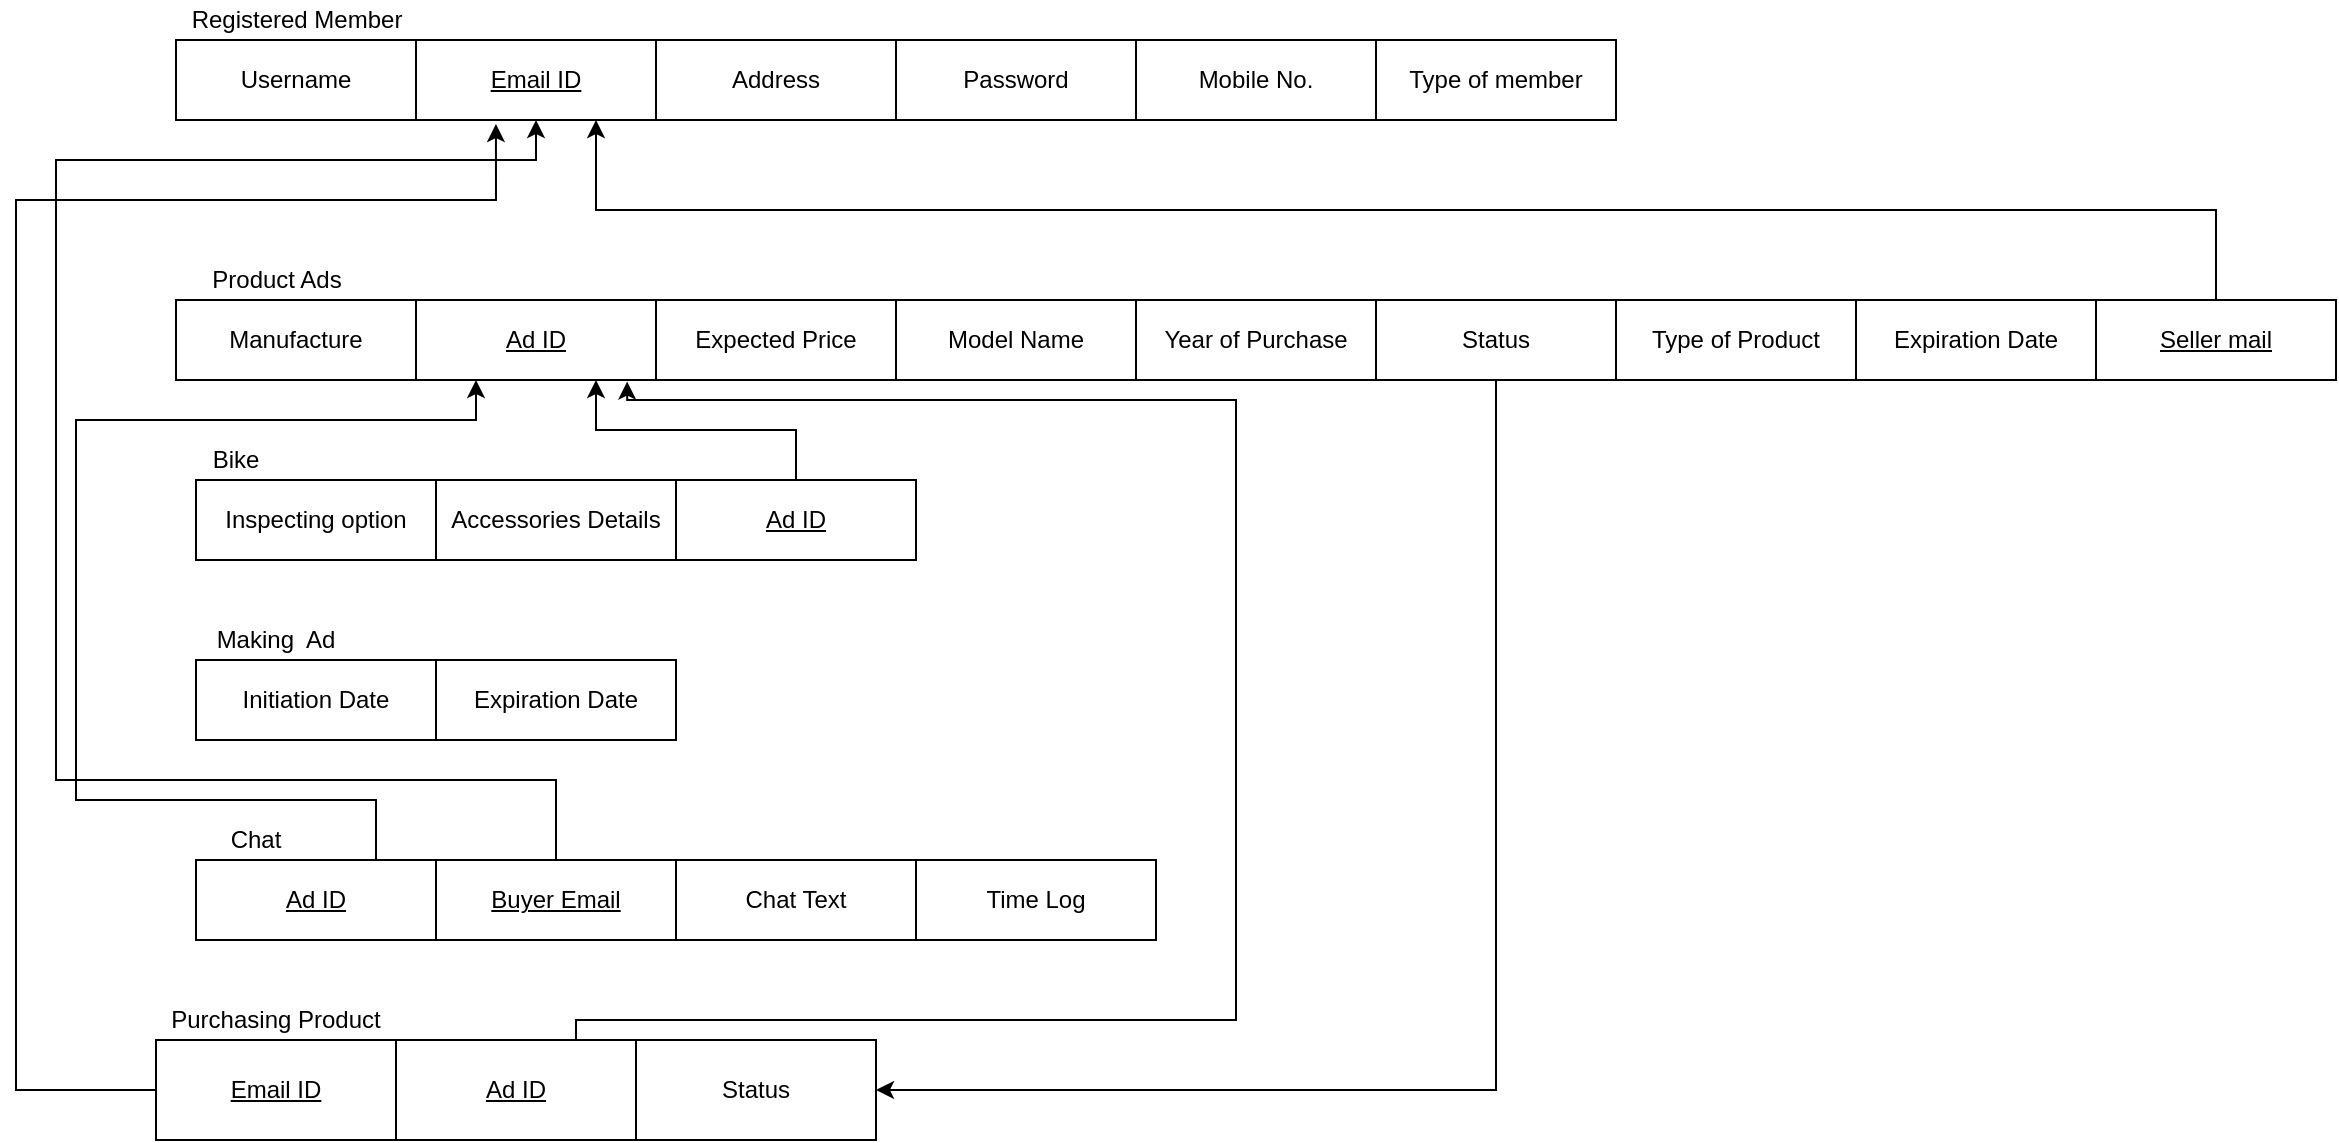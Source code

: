 <mxfile version="13.7.9" type="github">
  <diagram id="R2lEEEUBdFMjLlhIrx00" name="Page-1">
    <mxGraphModel dx="1038" dy="585" grid="1" gridSize="10" guides="1" tooltips="1" connect="1" arrows="1" fold="1" page="1" pageScale="1" pageWidth="850" pageHeight="1100" math="0" shadow="0" extFonts="Permanent Marker^https://fonts.googleapis.com/css?family=Permanent+Marker">
      <root>
        <mxCell id="0" />
        <mxCell id="1" parent="0" />
        <mxCell id="VTgU6rWMDkE47YNrMJMj-1" value="Username" style="rounded=0;whiteSpace=wrap;html=1;" parent="1" vertex="1">
          <mxGeometry x="110" y="160" width="120" height="40" as="geometry" />
        </mxCell>
        <mxCell id="VTgU6rWMDkE47YNrMJMj-2" value="&lt;u&gt;Email ID&lt;/u&gt;" style="rounded=0;whiteSpace=wrap;html=1;" parent="1" vertex="1">
          <mxGeometry x="230" y="160" width="120" height="40" as="geometry" />
        </mxCell>
        <mxCell id="VTgU6rWMDkE47YNrMJMj-3" value="Address" style="rounded=0;whiteSpace=wrap;html=1;" parent="1" vertex="1">
          <mxGeometry x="350" y="160" width="120" height="40" as="geometry" />
        </mxCell>
        <mxCell id="VTgU6rWMDkE47YNrMJMj-4" value="Password" style="rounded=0;whiteSpace=wrap;html=1;" parent="1" vertex="1">
          <mxGeometry x="470" y="160" width="120" height="40" as="geometry" />
        </mxCell>
        <mxCell id="VTgU6rWMDkE47YNrMJMj-5" value="Mobile No." style="rounded=0;whiteSpace=wrap;html=1;" parent="1" vertex="1">
          <mxGeometry x="590" y="160" width="120" height="40" as="geometry" />
        </mxCell>
        <mxCell id="VTgU6rWMDkE47YNrMJMj-6" value="Type of member" style="rounded=0;whiteSpace=wrap;html=1;" parent="1" vertex="1">
          <mxGeometry x="710" y="160" width="120" height="40" as="geometry" />
        </mxCell>
        <mxCell id="VTgU6rWMDkE47YNrMJMj-7" value="Registered Member" style="text;html=1;align=center;verticalAlign=middle;resizable=0;points=[];autosize=1;" parent="1" vertex="1">
          <mxGeometry x="110" y="140" width="120" height="20" as="geometry" />
        </mxCell>
        <mxCell id="VTgU6rWMDkE47YNrMJMj-9" value="Manufacture" style="rounded=0;whiteSpace=wrap;html=1;" parent="1" vertex="1">
          <mxGeometry x="110" y="290" width="120" height="40" as="geometry" />
        </mxCell>
        <mxCell id="VTgU6rWMDkE47YNrMJMj-10" value="&lt;u&gt;Ad ID&lt;/u&gt;" style="rounded=0;whiteSpace=wrap;html=1;" parent="1" vertex="1">
          <mxGeometry x="230" y="290" width="120" height="40" as="geometry" />
        </mxCell>
        <mxCell id="VTgU6rWMDkE47YNrMJMj-11" value="Expected Price" style="rounded=0;whiteSpace=wrap;html=1;" parent="1" vertex="1">
          <mxGeometry x="350" y="290" width="120" height="40" as="geometry" />
        </mxCell>
        <mxCell id="VTgU6rWMDkE47YNrMJMj-12" value="Model Name" style="rounded=0;whiteSpace=wrap;html=1;" parent="1" vertex="1">
          <mxGeometry x="470" y="290" width="120" height="40" as="geometry" />
        </mxCell>
        <mxCell id="VTgU6rWMDkE47YNrMJMj-13" value="Year of Purchase" style="rounded=0;whiteSpace=wrap;html=1;" parent="1" vertex="1">
          <mxGeometry x="590" y="290" width="120" height="40" as="geometry" />
        </mxCell>
        <mxCell id="Xb1ADGNEyXCBVWdmreie-17" style="edgeStyle=orthogonalEdgeStyle;rounded=0;orthogonalLoop=1;jettySize=auto;html=1;exitX=0.5;exitY=1;exitDx=0;exitDy=0;entryX=1;entryY=0.5;entryDx=0;entryDy=0;" edge="1" parent="1" source="VTgU6rWMDkE47YNrMJMj-14" target="Xb1ADGNEyXCBVWdmreie-9">
          <mxGeometry relative="1" as="geometry" />
        </mxCell>
        <mxCell id="VTgU6rWMDkE47YNrMJMj-14" value="Status" style="rounded=0;whiteSpace=wrap;html=1;" parent="1" vertex="1">
          <mxGeometry x="710" y="290" width="120" height="40" as="geometry" />
        </mxCell>
        <mxCell id="VTgU6rWMDkE47YNrMJMj-15" value="Product Ads" style="text;html=1;align=center;verticalAlign=middle;resizable=0;points=[];autosize=1;" parent="1" vertex="1">
          <mxGeometry x="120" y="270" width="80" height="20" as="geometry" />
        </mxCell>
        <mxCell id="VTgU6rWMDkE47YNrMJMj-16" value="Type of Product" style="rounded=0;whiteSpace=wrap;html=1;" parent="1" vertex="1">
          <mxGeometry x="830" y="290" width="120" height="40" as="geometry" />
        </mxCell>
        <mxCell id="VTgU6rWMDkE47YNrMJMj-18" value="Inspecting option" style="rounded=0;whiteSpace=wrap;html=1;" parent="1" vertex="1">
          <mxGeometry x="120" y="380" width="120" height="40" as="geometry" />
        </mxCell>
        <mxCell id="VTgU6rWMDkE47YNrMJMj-19" value="Accessories Details" style="rounded=0;whiteSpace=wrap;html=1;" parent="1" vertex="1">
          <mxGeometry x="240" y="380" width="120" height="40" as="geometry" />
        </mxCell>
        <mxCell id="VTgU6rWMDkE47YNrMJMj-20" value="Bike" style="text;html=1;strokeColor=none;fillColor=none;align=center;verticalAlign=middle;whiteSpace=wrap;rounded=0;" parent="1" vertex="1">
          <mxGeometry x="120" y="360" width="40" height="20" as="geometry" />
        </mxCell>
        <mxCell id="Xb1ADGNEyXCBVWdmreie-4" style="edgeStyle=orthogonalEdgeStyle;rounded=0;orthogonalLoop=1;jettySize=auto;html=1;exitX=0.5;exitY=0;exitDx=0;exitDy=0;entryX=0.75;entryY=1;entryDx=0;entryDy=0;" edge="1" parent="1" source="VTgU6rWMDkE47YNrMJMj-21" target="VTgU6rWMDkE47YNrMJMj-10">
          <mxGeometry relative="1" as="geometry" />
        </mxCell>
        <mxCell id="VTgU6rWMDkE47YNrMJMj-21" value="&lt;u&gt;Ad ID&lt;/u&gt;" style="rounded=0;whiteSpace=wrap;html=1;" parent="1" vertex="1">
          <mxGeometry x="360" y="380" width="120" height="40" as="geometry" />
        </mxCell>
        <mxCell id="VTgU6rWMDkE47YNrMJMj-22" value="Initiation Date" style="rounded=0;whiteSpace=wrap;html=1;" parent="1" vertex="1">
          <mxGeometry x="120" y="470" width="120" height="40" as="geometry" />
        </mxCell>
        <mxCell id="VTgU6rWMDkE47YNrMJMj-23" value="Expiration Date" style="rounded=0;whiteSpace=wrap;html=1;" parent="1" vertex="1">
          <mxGeometry x="950" y="290" width="120" height="40" as="geometry" />
        </mxCell>
        <mxCell id="VTgU6rWMDkE47YNrMJMj-24" value="Expiration Date" style="rounded=0;whiteSpace=wrap;html=1;" parent="1" vertex="1">
          <mxGeometry x="240" y="470" width="120" height="40" as="geometry" />
        </mxCell>
        <mxCell id="VTgU6rWMDkE47YNrMJMj-25" value="Making&amp;nbsp; Ad" style="text;html=1;strokeColor=none;fillColor=none;align=center;verticalAlign=middle;whiteSpace=wrap;rounded=0;" parent="1" vertex="1">
          <mxGeometry x="125" y="450" width="70" height="20" as="geometry" />
        </mxCell>
        <mxCell id="VTgU6rWMDkE47YNrMJMj-26" value="Chat Text" style="rounded=0;whiteSpace=wrap;html=1;" parent="1" vertex="1">
          <mxGeometry x="360" y="570" width="120" height="40" as="geometry" />
        </mxCell>
        <mxCell id="Xb1ADGNEyXCBVWdmreie-3" style="edgeStyle=orthogonalEdgeStyle;rounded=0;orthogonalLoop=1;jettySize=auto;html=1;exitX=0.75;exitY=0;exitDx=0;exitDy=0;entryX=0.25;entryY=1;entryDx=0;entryDy=0;" edge="1" parent="1" source="VTgU6rWMDkE47YNrMJMj-27" target="VTgU6rWMDkE47YNrMJMj-10">
          <mxGeometry relative="1" as="geometry">
            <Array as="points">
              <mxPoint x="210" y="540" />
              <mxPoint x="60" y="540" />
              <mxPoint x="60" y="350" />
              <mxPoint x="260" y="350" />
            </Array>
          </mxGeometry>
        </mxCell>
        <mxCell id="VTgU6rWMDkE47YNrMJMj-27" value="&lt;u&gt;Ad ID&lt;/u&gt;" style="rounded=0;whiteSpace=wrap;html=1;" parent="1" vertex="1">
          <mxGeometry x="120" y="570" width="120" height="40" as="geometry" />
        </mxCell>
        <mxCell id="Xb1ADGNEyXCBVWdmreie-1" style="edgeStyle=orthogonalEdgeStyle;rounded=0;orthogonalLoop=1;jettySize=auto;html=1;exitX=0.5;exitY=0;exitDx=0;exitDy=0;entryX=0.5;entryY=1;entryDx=0;entryDy=0;" edge="1" parent="1" source="VTgU6rWMDkE47YNrMJMj-28" target="VTgU6rWMDkE47YNrMJMj-2">
          <mxGeometry relative="1" as="geometry">
            <Array as="points">
              <mxPoint x="300" y="530" />
              <mxPoint x="50" y="530" />
              <mxPoint x="50" y="220" />
              <mxPoint x="290" y="220" />
            </Array>
          </mxGeometry>
        </mxCell>
        <mxCell id="VTgU6rWMDkE47YNrMJMj-28" value="&lt;u&gt;Buyer Email&lt;/u&gt;" style="rounded=0;whiteSpace=wrap;html=1;" parent="1" vertex="1">
          <mxGeometry x="240" y="570" width="120" height="40" as="geometry" />
        </mxCell>
        <mxCell id="VTgU6rWMDkE47YNrMJMj-30" value="Time Log" style="rounded=0;whiteSpace=wrap;html=1;" parent="1" vertex="1">
          <mxGeometry x="480" y="570" width="120" height="40" as="geometry" />
        </mxCell>
        <mxCell id="VTgU6rWMDkE47YNrMJMj-31" value="Chat" style="text;html=1;strokeColor=none;fillColor=none;align=center;verticalAlign=middle;whiteSpace=wrap;rounded=0;" parent="1" vertex="1">
          <mxGeometry x="130" y="550" width="40" height="20" as="geometry" />
        </mxCell>
        <mxCell id="Xb1ADGNEyXCBVWdmreie-13" style="edgeStyle=orthogonalEdgeStyle;rounded=0;orthogonalLoop=1;jettySize=auto;html=1;exitX=0;exitY=0.5;exitDx=0;exitDy=0;entryX=0.333;entryY=1.05;entryDx=0;entryDy=0;entryPerimeter=0;" edge="1" parent="1" source="Xb1ADGNEyXCBVWdmreie-7" target="VTgU6rWMDkE47YNrMJMj-2">
          <mxGeometry relative="1" as="geometry">
            <Array as="points">
              <mxPoint x="30" y="685" />
              <mxPoint x="30" y="240" />
              <mxPoint x="270" y="240" />
            </Array>
          </mxGeometry>
        </mxCell>
        <mxCell id="Xb1ADGNEyXCBVWdmreie-7" value="&lt;u&gt;Email ID&lt;/u&gt;" style="rounded=0;whiteSpace=wrap;html=1;" vertex="1" parent="1">
          <mxGeometry x="100" y="660" width="120" height="50" as="geometry" />
        </mxCell>
        <mxCell id="Xb1ADGNEyXCBVWdmreie-15" style="edgeStyle=orthogonalEdgeStyle;rounded=0;orthogonalLoop=1;jettySize=auto;html=1;exitX=0.75;exitY=0;exitDx=0;exitDy=0;entryX=0.88;entryY=1.02;entryDx=0;entryDy=0;entryPerimeter=0;" edge="1" parent="1" source="Xb1ADGNEyXCBVWdmreie-8" target="VTgU6rWMDkE47YNrMJMj-10">
          <mxGeometry relative="1" as="geometry">
            <Array as="points">
              <mxPoint x="310" y="650" />
              <mxPoint x="640" y="650" />
              <mxPoint x="640" y="340" />
              <mxPoint x="336" y="340" />
            </Array>
          </mxGeometry>
        </mxCell>
        <mxCell id="Xb1ADGNEyXCBVWdmreie-8" value="&lt;u&gt;Ad ID&lt;/u&gt;" style="rounded=0;whiteSpace=wrap;html=1;" vertex="1" parent="1">
          <mxGeometry x="220" y="660" width="120" height="50" as="geometry" />
        </mxCell>
        <mxCell id="Xb1ADGNEyXCBVWdmreie-9" value="Status" style="rounded=0;whiteSpace=wrap;html=1;" vertex="1" parent="1">
          <mxGeometry x="340" y="660" width="120" height="50" as="geometry" />
        </mxCell>
        <mxCell id="Xb1ADGNEyXCBVWdmreie-10" value="Purchasing Product" style="text;html=1;strokeColor=none;fillColor=none;align=center;verticalAlign=middle;whiteSpace=wrap;rounded=0;" vertex="1" parent="1">
          <mxGeometry x="100" y="640" width="120" height="20" as="geometry" />
        </mxCell>
        <mxCell id="Xb1ADGNEyXCBVWdmreie-24" style="edgeStyle=orthogonalEdgeStyle;rounded=0;orthogonalLoop=1;jettySize=auto;html=1;exitX=0.5;exitY=0;exitDx=0;exitDy=0;entryX=0.75;entryY=1;entryDx=0;entryDy=0;" edge="1" parent="1" source="Xb1ADGNEyXCBVWdmreie-23" target="VTgU6rWMDkE47YNrMJMj-2">
          <mxGeometry relative="1" as="geometry" />
        </mxCell>
        <mxCell id="Xb1ADGNEyXCBVWdmreie-23" value="&lt;u&gt;Seller mail&lt;/u&gt;" style="rounded=0;whiteSpace=wrap;html=1;" vertex="1" parent="1">
          <mxGeometry x="1070" y="290" width="120" height="40" as="geometry" />
        </mxCell>
      </root>
    </mxGraphModel>
  </diagram>
</mxfile>
